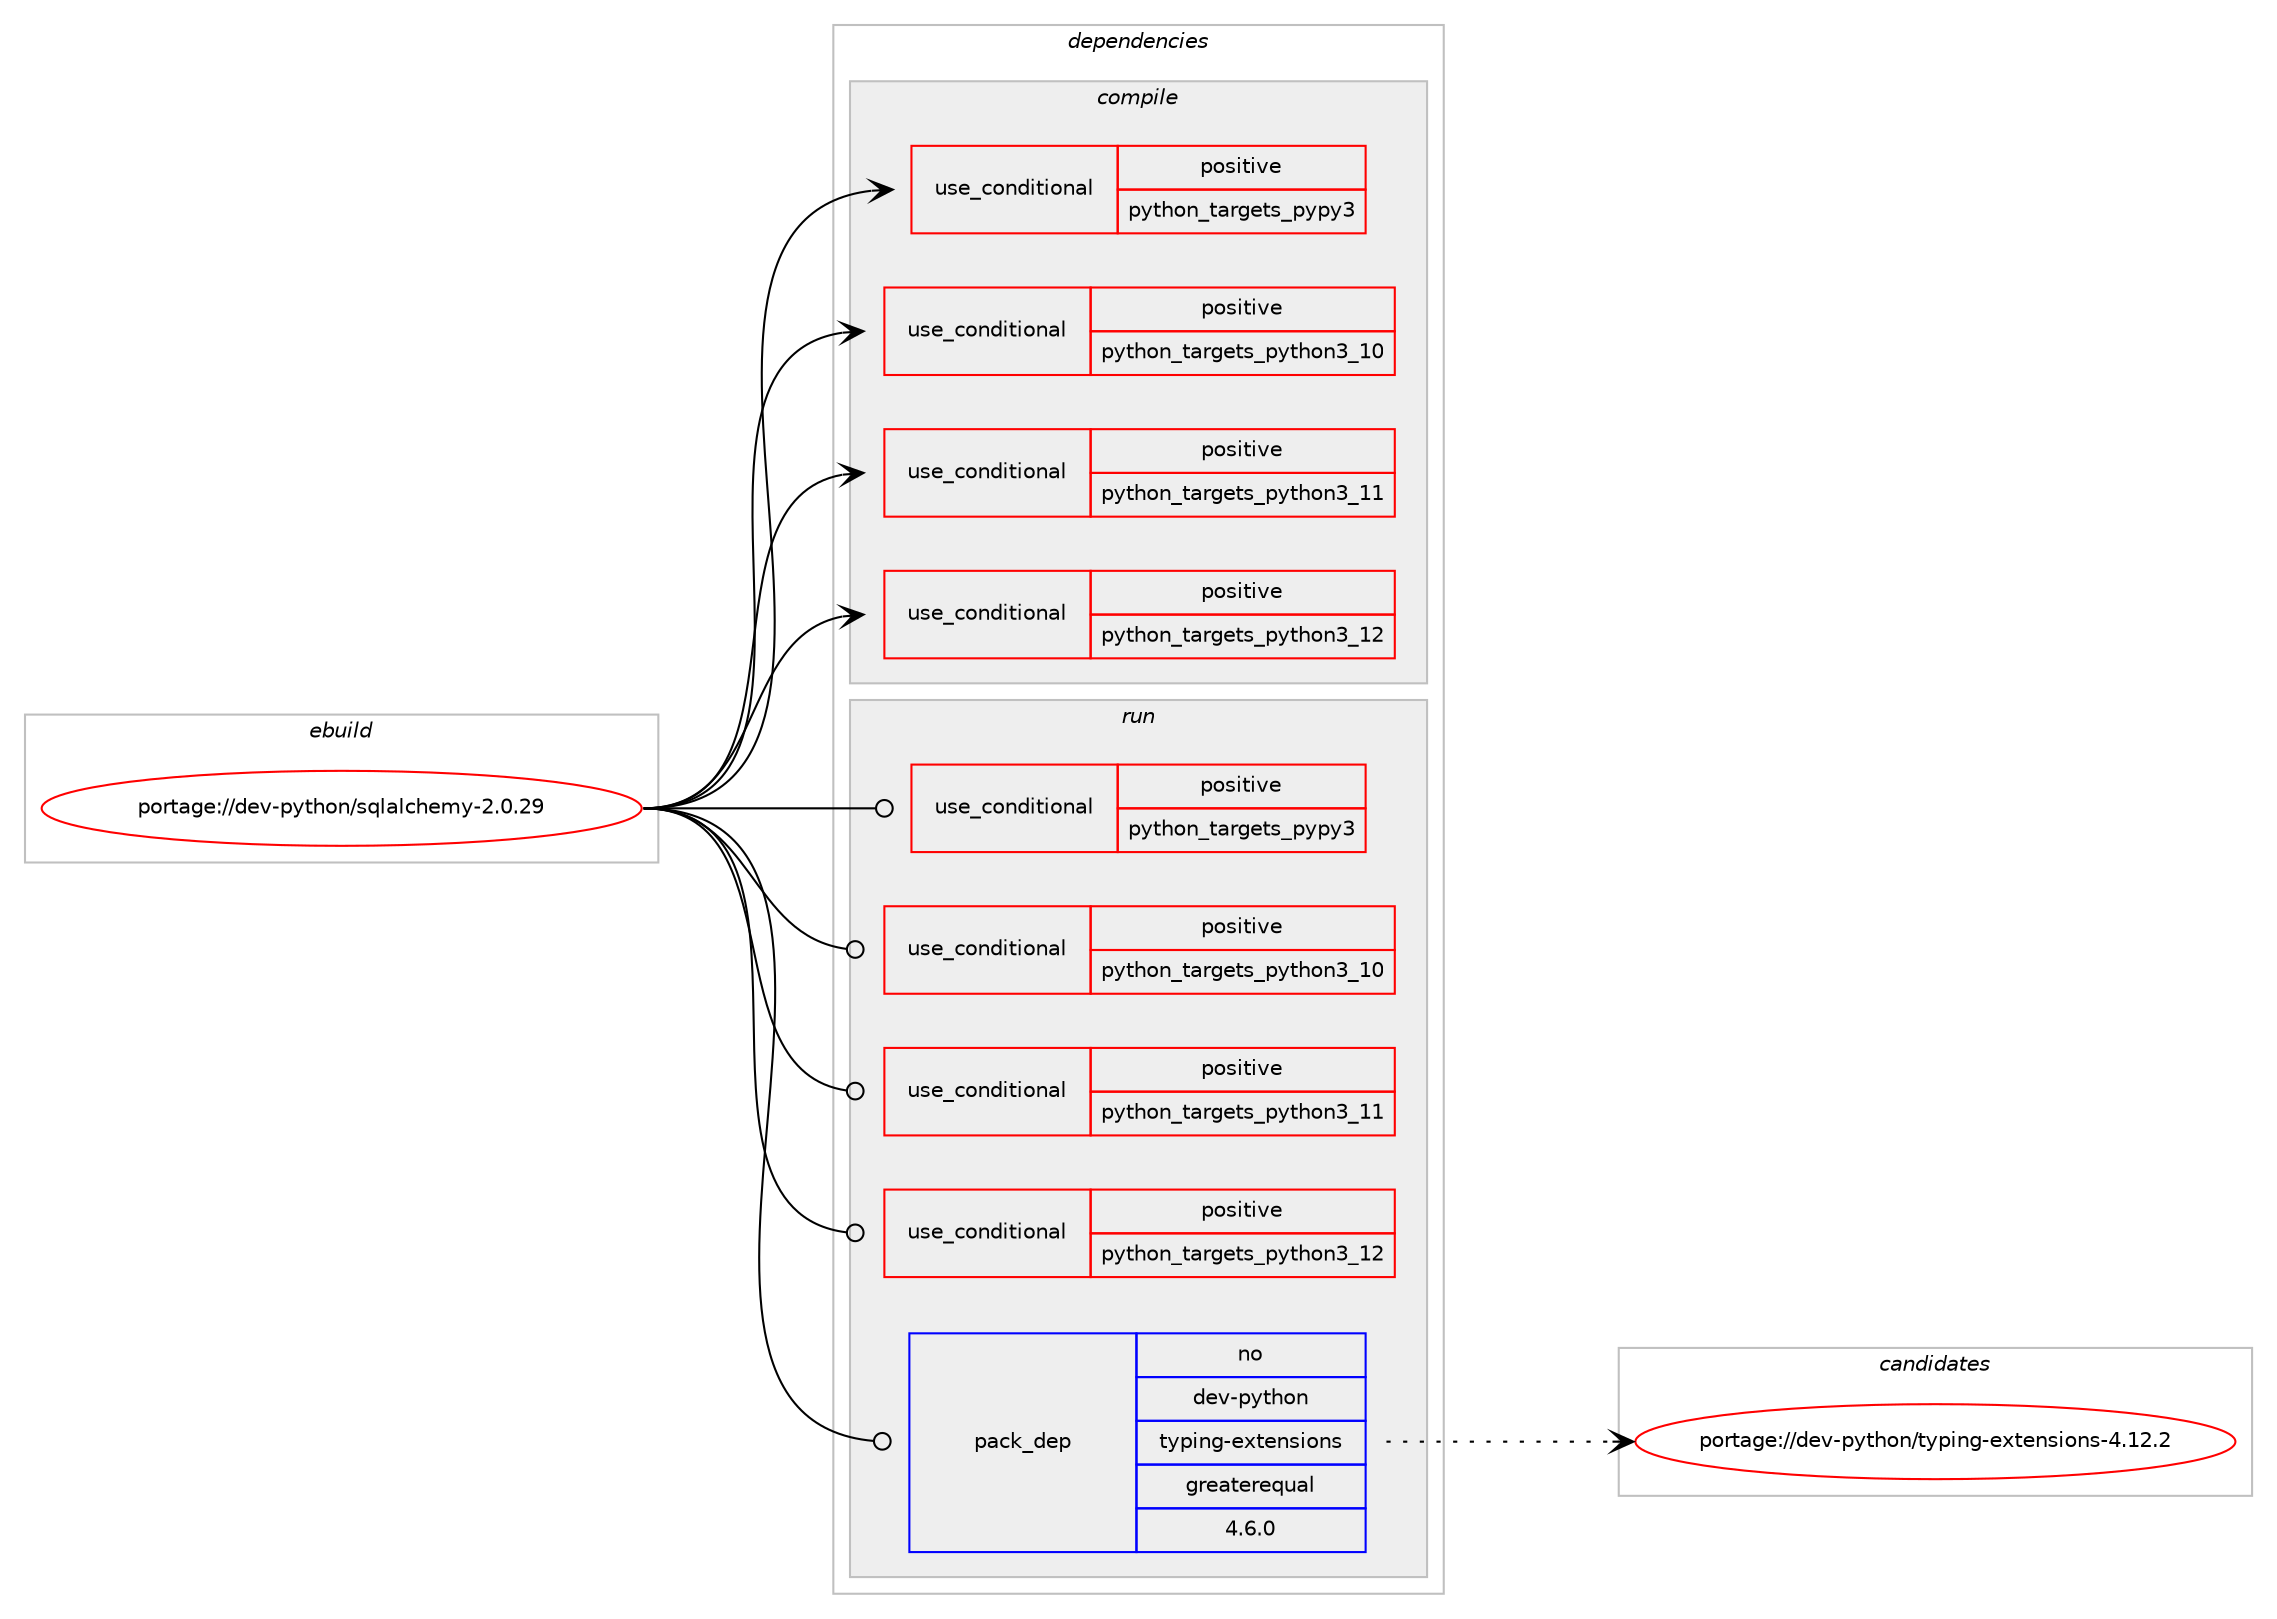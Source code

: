 digraph prolog {

# *************
# Graph options
# *************

newrank=true;
concentrate=true;
compound=true;
graph [rankdir=LR,fontname=Helvetica,fontsize=10,ranksep=1.5];#, ranksep=2.5, nodesep=0.2];
edge  [arrowhead=vee];
node  [fontname=Helvetica,fontsize=10];

# **********
# The ebuild
# **********

subgraph cluster_leftcol {
color=gray;
rank=same;
label=<<i>ebuild</i>>;
id [label="portage://dev-python/sqlalchemy-2.0.29", color=red, width=4, href="../dev-python/sqlalchemy-2.0.29.svg"];
}

# ****************
# The dependencies
# ****************

subgraph cluster_midcol {
color=gray;
label=<<i>dependencies</i>>;
subgraph cluster_compile {
fillcolor="#eeeeee";
style=filled;
label=<<i>compile</i>>;
subgraph cond38717 {
dependency82678 [label=<<TABLE BORDER="0" CELLBORDER="1" CELLSPACING="0" CELLPADDING="4"><TR><TD ROWSPAN="3" CELLPADDING="10">use_conditional</TD></TR><TR><TD>positive</TD></TR><TR><TD>python_targets_pypy3</TD></TR></TABLE>>, shape=none, color=red];
# *** BEGIN UNKNOWN DEPENDENCY TYPE (TODO) ***
# dependency82678 -> package_dependency(portage://dev-python/sqlalchemy-2.0.29,install,no,dev-python,pypy3,none,[,,],any_same_slot,[use(optenable(sqlite),none)])
# *** END UNKNOWN DEPENDENCY TYPE (TODO) ***

}
id:e -> dependency82678:w [weight=20,style="solid",arrowhead="vee"];
subgraph cond38718 {
dependency82679 [label=<<TABLE BORDER="0" CELLBORDER="1" CELLSPACING="0" CELLPADDING="4"><TR><TD ROWSPAN="3" CELLPADDING="10">use_conditional</TD></TR><TR><TD>positive</TD></TR><TR><TD>python_targets_python3_10</TD></TR></TABLE>>, shape=none, color=red];
# *** BEGIN UNKNOWN DEPENDENCY TYPE (TODO) ***
# dependency82679 -> package_dependency(portage://dev-python/sqlalchemy-2.0.29,install,no,dev-lang,python,none,[,,],[slot(3.10)],[use(optenable(sqlite),none)])
# *** END UNKNOWN DEPENDENCY TYPE (TODO) ***

}
id:e -> dependency82679:w [weight=20,style="solid",arrowhead="vee"];
subgraph cond38719 {
dependency82680 [label=<<TABLE BORDER="0" CELLBORDER="1" CELLSPACING="0" CELLPADDING="4"><TR><TD ROWSPAN="3" CELLPADDING="10">use_conditional</TD></TR><TR><TD>positive</TD></TR><TR><TD>python_targets_python3_11</TD></TR></TABLE>>, shape=none, color=red];
# *** BEGIN UNKNOWN DEPENDENCY TYPE (TODO) ***
# dependency82680 -> package_dependency(portage://dev-python/sqlalchemy-2.0.29,install,no,dev-lang,python,none,[,,],[slot(3.11)],[use(optenable(sqlite),none)])
# *** END UNKNOWN DEPENDENCY TYPE (TODO) ***

}
id:e -> dependency82680:w [weight=20,style="solid",arrowhead="vee"];
subgraph cond38720 {
dependency82681 [label=<<TABLE BORDER="0" CELLBORDER="1" CELLSPACING="0" CELLPADDING="4"><TR><TD ROWSPAN="3" CELLPADDING="10">use_conditional</TD></TR><TR><TD>positive</TD></TR><TR><TD>python_targets_python3_12</TD></TR></TABLE>>, shape=none, color=red];
# *** BEGIN UNKNOWN DEPENDENCY TYPE (TODO) ***
# dependency82681 -> package_dependency(portage://dev-python/sqlalchemy-2.0.29,install,no,dev-lang,python,none,[,,],[slot(3.12)],[use(optenable(sqlite),none)])
# *** END UNKNOWN DEPENDENCY TYPE (TODO) ***

}
id:e -> dependency82681:w [weight=20,style="solid",arrowhead="vee"];
}
subgraph cluster_compileandrun {
fillcolor="#eeeeee";
style=filled;
label=<<i>compile and run</i>>;
}
subgraph cluster_run {
fillcolor="#eeeeee";
style=filled;
label=<<i>run</i>>;
subgraph cond38721 {
dependency82682 [label=<<TABLE BORDER="0" CELLBORDER="1" CELLSPACING="0" CELLPADDING="4"><TR><TD ROWSPAN="3" CELLPADDING="10">use_conditional</TD></TR><TR><TD>positive</TD></TR><TR><TD>python_targets_pypy3</TD></TR></TABLE>>, shape=none, color=red];
# *** BEGIN UNKNOWN DEPENDENCY TYPE (TODO) ***
# dependency82682 -> package_dependency(portage://dev-python/sqlalchemy-2.0.29,run,no,dev-python,pypy3,none,[,,],any_same_slot,[use(optenable(sqlite),none)])
# *** END UNKNOWN DEPENDENCY TYPE (TODO) ***

}
id:e -> dependency82682:w [weight=20,style="solid",arrowhead="odot"];
subgraph cond38722 {
dependency82683 [label=<<TABLE BORDER="0" CELLBORDER="1" CELLSPACING="0" CELLPADDING="4"><TR><TD ROWSPAN="3" CELLPADDING="10">use_conditional</TD></TR><TR><TD>positive</TD></TR><TR><TD>python_targets_python3_10</TD></TR></TABLE>>, shape=none, color=red];
# *** BEGIN UNKNOWN DEPENDENCY TYPE (TODO) ***
# dependency82683 -> package_dependency(portage://dev-python/sqlalchemy-2.0.29,run,no,dev-lang,python,none,[,,],[slot(3.10)],[use(optenable(sqlite),none)])
# *** END UNKNOWN DEPENDENCY TYPE (TODO) ***

}
id:e -> dependency82683:w [weight=20,style="solid",arrowhead="odot"];
subgraph cond38723 {
dependency82684 [label=<<TABLE BORDER="0" CELLBORDER="1" CELLSPACING="0" CELLPADDING="4"><TR><TD ROWSPAN="3" CELLPADDING="10">use_conditional</TD></TR><TR><TD>positive</TD></TR><TR><TD>python_targets_python3_11</TD></TR></TABLE>>, shape=none, color=red];
# *** BEGIN UNKNOWN DEPENDENCY TYPE (TODO) ***
# dependency82684 -> package_dependency(portage://dev-python/sqlalchemy-2.0.29,run,no,dev-lang,python,none,[,,],[slot(3.11)],[use(optenable(sqlite),none)])
# *** END UNKNOWN DEPENDENCY TYPE (TODO) ***

}
id:e -> dependency82684:w [weight=20,style="solid",arrowhead="odot"];
subgraph cond38724 {
dependency82685 [label=<<TABLE BORDER="0" CELLBORDER="1" CELLSPACING="0" CELLPADDING="4"><TR><TD ROWSPAN="3" CELLPADDING="10">use_conditional</TD></TR><TR><TD>positive</TD></TR><TR><TD>python_targets_python3_12</TD></TR></TABLE>>, shape=none, color=red];
# *** BEGIN UNKNOWN DEPENDENCY TYPE (TODO) ***
# dependency82685 -> package_dependency(portage://dev-python/sqlalchemy-2.0.29,run,no,dev-lang,python,none,[,,],[slot(3.12)],[use(optenable(sqlite),none)])
# *** END UNKNOWN DEPENDENCY TYPE (TODO) ***

}
id:e -> dependency82685:w [weight=20,style="solid",arrowhead="odot"];
subgraph pack42723 {
dependency82686 [label=<<TABLE BORDER="0" CELLBORDER="1" CELLSPACING="0" CELLPADDING="4" WIDTH="220"><TR><TD ROWSPAN="6" CELLPADDING="30">pack_dep</TD></TR><TR><TD WIDTH="110">no</TD></TR><TR><TD>dev-python</TD></TR><TR><TD>typing-extensions</TD></TR><TR><TD>greaterequal</TD></TR><TR><TD>4.6.0</TD></TR></TABLE>>, shape=none, color=blue];
}
id:e -> dependency82686:w [weight=20,style="solid",arrowhead="odot"];
}
}

# **************
# The candidates
# **************

subgraph cluster_choices {
rank=same;
color=gray;
label=<<i>candidates</i>>;

subgraph choice42723 {
color=black;
nodesep=1;
choice10010111845112121116104111110471161211121051101034510112011610111011510511111011545524649504650 [label="portage://dev-python/typing-extensions-4.12.2", color=red, width=4,href="../dev-python/typing-extensions-4.12.2.svg"];
dependency82686:e -> choice10010111845112121116104111110471161211121051101034510112011610111011510511111011545524649504650:w [style=dotted,weight="100"];
}
}

}
